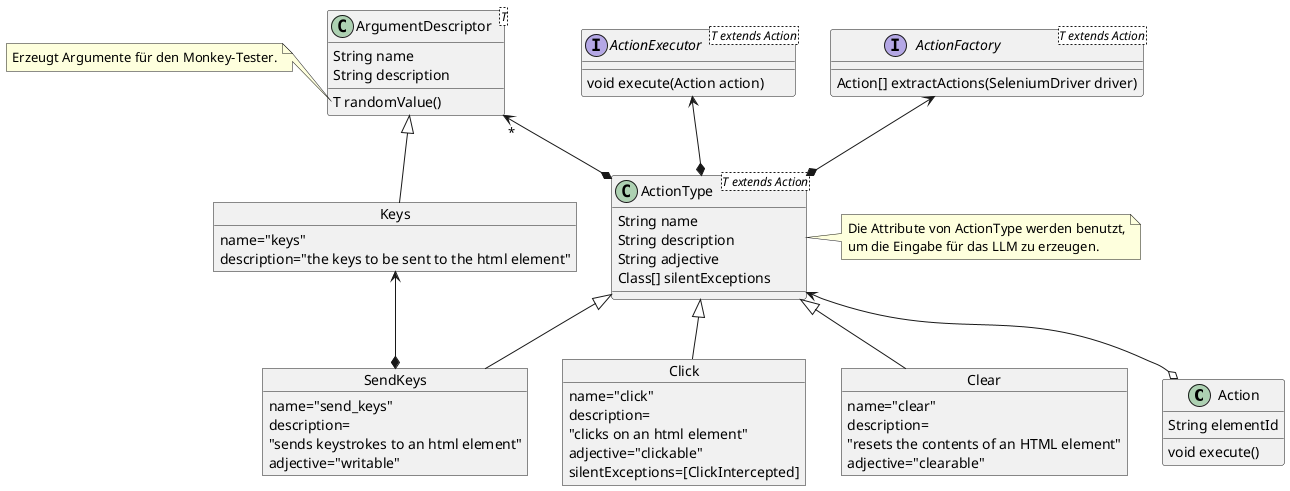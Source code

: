 @startuml

class Action {
String elementId
void execute()
}

object Click {
name="click"
description=\n"clicks on an html element"
adjective="clickable"
silentExceptions=[ClickIntercepted]
}
object Clear{
name="clear"
description=\n"resets the contents of an HTML element"
adjective="clearable"
}
object SendKeys{
name="send_keys"
description=\n"sends keystrokes to an html element"
adjective="writable"
}

ActionType <|-- Click
ActionType <|-- Clear
ActionType <|-- SendKeys

ActionExecutor <--* ActionType
ActionFactory <--* ActionType
ArgumentDescriptor "*" <--* ActionType

ActionType <--o Action


class ActionType<T extends Action>{
String name
String description
String adjective
Class[] silentExceptions
}

note right of ActionType
Die Attribute von ActionType werden benutzt,
um die Eingabe für das LLM zu erzeugen.
end note

interface ActionExecutor<T extends Action> {
void execute(Action action)
}
interface ActionFactory<T extends Action> {
Action[] extractActions(SeleniumDriver driver)
}

class ArgumentDescriptor<T>{
String name
String description
T randomValue()
}

note left of ArgumentDescriptor::"randomValue()"
Erzeugt Argumente für den Monkey-Tester.
end note

object Keys{
name="keys"
description="the keys to be sent to the html element"
}

Keys <--* SendKeys
ArgumentDescriptor <|-- Keys


@enduml